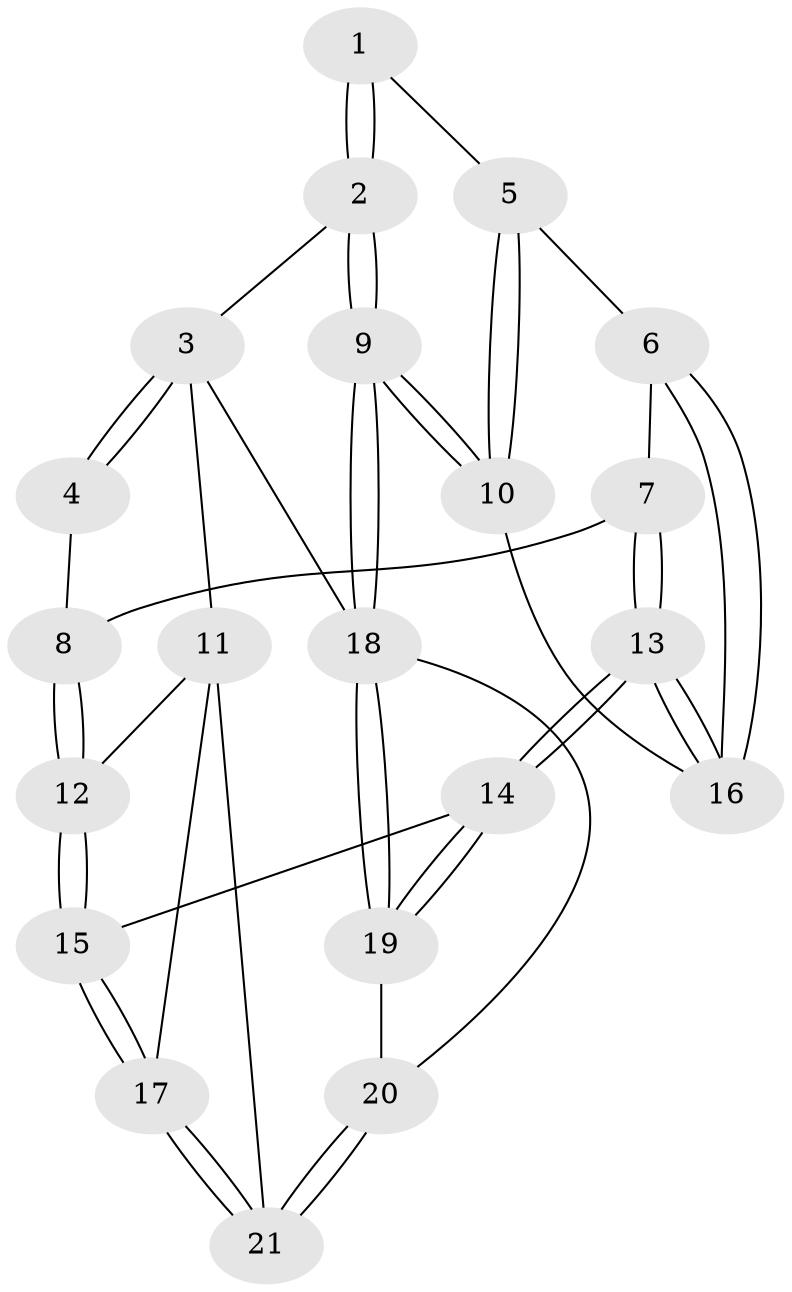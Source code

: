 // Generated by graph-tools (version 1.1) at 2025/46/02/15/25 05:46:28]
// undirected, 21 vertices, 49 edges
graph export_dot {
graph [start="1"]
  node [color=gray90,style=filled];
  1 [pos="+0.86338227175408+0.08280911728788638"];
  2 [pos="+1+0.13163344275548014"];
  3 [pos="+1+0"];
  4 [pos="+0.5413445891837881+0"];
  5 [pos="+0.7874218456318011+0.14386483542707867"];
  6 [pos="+0.7125418891882672+0.13518151388212168"];
  7 [pos="+0.6157471144691348+0.0390191726893883"];
  8 [pos="+0.4850608408927894+0"];
  9 [pos="+1+0.3487684055465098"];
  10 [pos="+0.9219864646512451+0.3445690092671602"];
  11 [pos="+0+0"];
  12 [pos="+0.3834831049854088+0"];
  13 [pos="+0.6159250401309931+0.43248784948518937"];
  14 [pos="+0.5522475390431534+0.48498807643619474"];
  15 [pos="+0.3773395692484314+0.41296098471757176"];
  16 [pos="+0.7494639351554686+0.3679978986593641"];
  17 [pos="+0.16708208635162156+0.4878816802003152"];
  18 [pos="+1+1"];
  19 [pos="+0.6927133938661397+0.8893864129275675"];
  20 [pos="+0.5286152608763404+0.9583591463065119"];
  21 [pos="+0.022234769015591134+0.6594980964194671"];
  1 -- 2;
  1 -- 2;
  1 -- 5;
  2 -- 3;
  2 -- 9;
  2 -- 9;
  3 -- 4;
  3 -- 4;
  3 -- 11;
  3 -- 18;
  4 -- 8;
  5 -- 6;
  5 -- 10;
  5 -- 10;
  6 -- 7;
  6 -- 16;
  6 -- 16;
  7 -- 8;
  7 -- 13;
  7 -- 13;
  8 -- 12;
  8 -- 12;
  9 -- 10;
  9 -- 10;
  9 -- 18;
  9 -- 18;
  10 -- 16;
  11 -- 12;
  11 -- 17;
  11 -- 21;
  12 -- 15;
  12 -- 15;
  13 -- 14;
  13 -- 14;
  13 -- 16;
  13 -- 16;
  14 -- 15;
  14 -- 19;
  14 -- 19;
  15 -- 17;
  15 -- 17;
  17 -- 21;
  17 -- 21;
  18 -- 19;
  18 -- 19;
  18 -- 20;
  19 -- 20;
  20 -- 21;
  20 -- 21;
}
